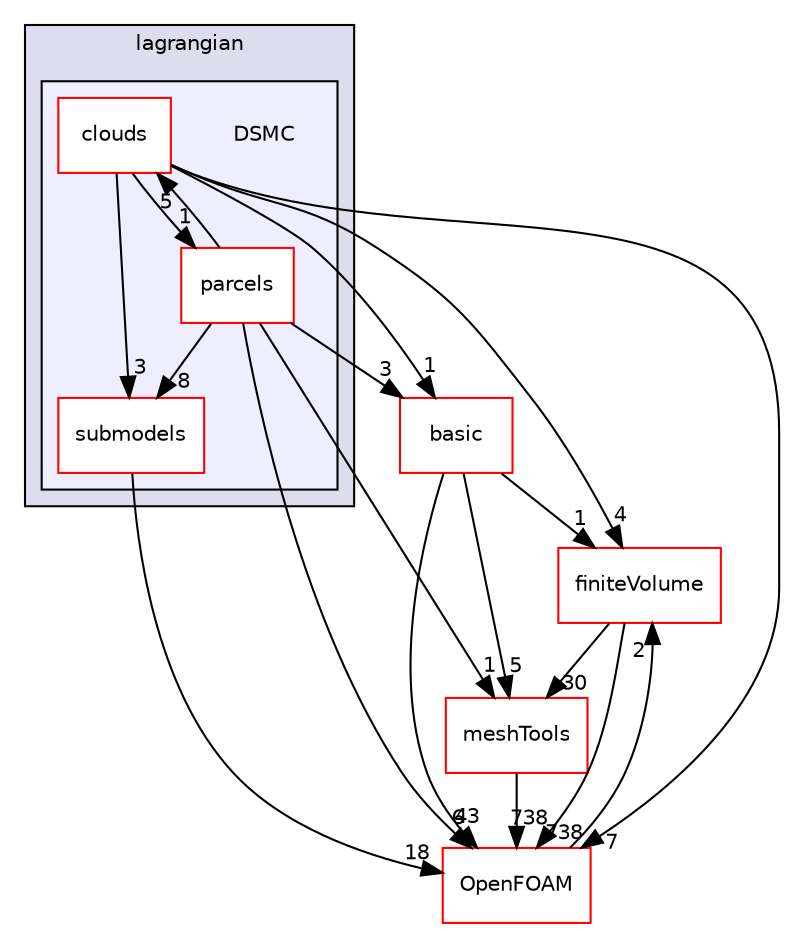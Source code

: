 digraph "src/lagrangian/DSMC" {
  bgcolor=transparent;
  compound=true
  node [ fontsize="10", fontname="Helvetica"];
  edge [ labelfontsize="10", labelfontname="Helvetica"];
  subgraph clusterdir_f8c25efc4b6f6a8502a42d5af7554d23 {
    graph [ bgcolor="#ddddee", pencolor="black", label="lagrangian" fontname="Helvetica", fontsize="10", URL="dir_f8c25efc4b6f6a8502a42d5af7554d23.html"]
  subgraph clusterdir_0edaa91cbfb55b9d84a014d50382efcb {
    graph [ bgcolor="#eeeeff", pencolor="black", label="" URL="dir_0edaa91cbfb55b9d84a014d50382efcb.html"];
    dir_0edaa91cbfb55b9d84a014d50382efcb [shape=plaintext label="DSMC"];
    dir_de5f31afe365503963d19e52cad41751 [shape=box label="clouds" color="red" fillcolor="white" style="filled" URL="dir_de5f31afe365503963d19e52cad41751.html"];
    dir_d20ce37f40ae4228b7a50453b523c7b7 [shape=box label="parcels" color="red" fillcolor="white" style="filled" URL="dir_d20ce37f40ae4228b7a50453b523c7b7.html"];
    dir_aa5533d18bfe518db8350fc74caf402d [shape=box label="submodels" color="red" fillcolor="white" style="filled" URL="dir_aa5533d18bfe518db8350fc74caf402d.html"];
  }
  }
  dir_9bd15774b555cf7259a6fa18f99fe99b [shape=box label="finiteVolume" color="red" URL="dir_9bd15774b555cf7259a6fa18f99fe99b.html"];
  dir_ae30ad0bef50cf391b24c614251bb9fd [shape=box label="meshTools" color="red" URL="dir_ae30ad0bef50cf391b24c614251bb9fd.html"];
  dir_c5473ff19b20e6ec4dfe5c310b3778a8 [shape=box label="OpenFOAM" color="red" URL="dir_c5473ff19b20e6ec4dfe5c310b3778a8.html"];
  dir_584e0ab0901b4327f36f4285cac7f2f8 [shape=box label="basic" color="red" URL="dir_584e0ab0901b4327f36f4285cac7f2f8.html"];
  dir_9bd15774b555cf7259a6fa18f99fe99b->dir_ae30ad0bef50cf391b24c614251bb9fd [headlabel="30", labeldistance=1.5 headhref="dir_000898_001752.html"];
  dir_9bd15774b555cf7259a6fa18f99fe99b->dir_c5473ff19b20e6ec4dfe5c310b3778a8 [headlabel="738", labeldistance=1.5 headhref="dir_000898_001898.html"];
  dir_ae30ad0bef50cf391b24c614251bb9fd->dir_c5473ff19b20e6ec4dfe5c310b3778a8 [headlabel="738", labeldistance=1.5 headhref="dir_001752_001898.html"];
  dir_d20ce37f40ae4228b7a50453b523c7b7->dir_ae30ad0bef50cf391b24c614251bb9fd [headlabel="1", labeldistance=1.5 headhref="dir_001412_001752.html"];
  dir_d20ce37f40ae4228b7a50453b523c7b7->dir_de5f31afe365503963d19e52cad41751 [headlabel="5", labeldistance=1.5 headhref="dir_001412_001405.html"];
  dir_d20ce37f40ae4228b7a50453b523c7b7->dir_aa5533d18bfe518db8350fc74caf402d [headlabel="8", labeldistance=1.5 headhref="dir_001412_001417.html"];
  dir_d20ce37f40ae4228b7a50453b523c7b7->dir_c5473ff19b20e6ec4dfe5c310b3778a8 [headlabel="6", labeldistance=1.5 headhref="dir_001412_001898.html"];
  dir_d20ce37f40ae4228b7a50453b523c7b7->dir_584e0ab0901b4327f36f4285cac7f2f8 [headlabel="3", labeldistance=1.5 headhref="dir_001412_001367.html"];
  dir_de5f31afe365503963d19e52cad41751->dir_9bd15774b555cf7259a6fa18f99fe99b [headlabel="4", labeldistance=1.5 headhref="dir_001405_000898.html"];
  dir_de5f31afe365503963d19e52cad41751->dir_d20ce37f40ae4228b7a50453b523c7b7 [headlabel="1", labeldistance=1.5 headhref="dir_001405_001412.html"];
  dir_de5f31afe365503963d19e52cad41751->dir_aa5533d18bfe518db8350fc74caf402d [headlabel="3", labeldistance=1.5 headhref="dir_001405_001417.html"];
  dir_de5f31afe365503963d19e52cad41751->dir_c5473ff19b20e6ec4dfe5c310b3778a8 [headlabel="7", labeldistance=1.5 headhref="dir_001405_001898.html"];
  dir_de5f31afe365503963d19e52cad41751->dir_584e0ab0901b4327f36f4285cac7f2f8 [headlabel="1", labeldistance=1.5 headhref="dir_001405_001367.html"];
  dir_aa5533d18bfe518db8350fc74caf402d->dir_c5473ff19b20e6ec4dfe5c310b3778a8 [headlabel="18", labeldistance=1.5 headhref="dir_001417_001898.html"];
  dir_c5473ff19b20e6ec4dfe5c310b3778a8->dir_9bd15774b555cf7259a6fa18f99fe99b [headlabel="2", labeldistance=1.5 headhref="dir_001898_000898.html"];
  dir_584e0ab0901b4327f36f4285cac7f2f8->dir_9bd15774b555cf7259a6fa18f99fe99b [headlabel="1", labeldistance=1.5 headhref="dir_001367_000898.html"];
  dir_584e0ab0901b4327f36f4285cac7f2f8->dir_ae30ad0bef50cf391b24c614251bb9fd [headlabel="5", labeldistance=1.5 headhref="dir_001367_001752.html"];
  dir_584e0ab0901b4327f36f4285cac7f2f8->dir_c5473ff19b20e6ec4dfe5c310b3778a8 [headlabel="43", labeldistance=1.5 headhref="dir_001367_001898.html"];
}
